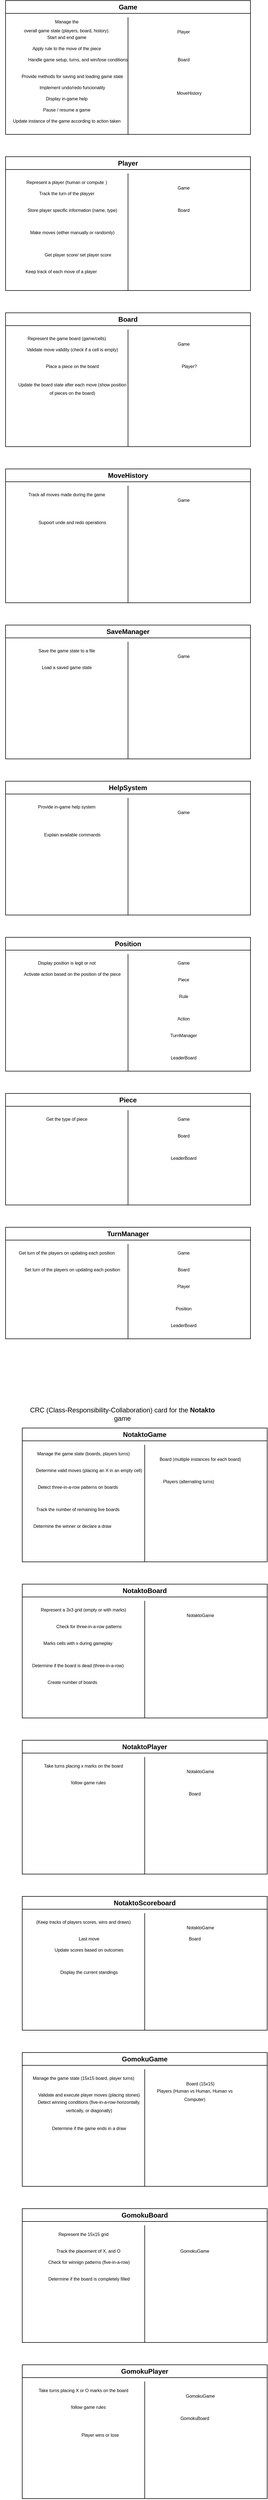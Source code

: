 <mxfile version="24.7.5">
  <diagram name="Page-1" id="eZLTS7B-tRtcESGNVpIM">
    <mxGraphModel dx="875" dy="-582" grid="1" gridSize="10" guides="1" tooltips="1" connect="1" arrows="1" fold="1" page="1" pageScale="1" pageWidth="850" pageHeight="1100" math="0" shadow="0">
      <root>
        <mxCell id="0" />
        <mxCell id="1" parent="0" />
        <mxCell id="lXgtdQ9EWLSVNxKfQJXl-28" value="Game" style="swimlane;whiteSpace=wrap;html=1;" parent="1" vertex="1">
          <mxGeometry x="80" y="1120" width="440" height="240" as="geometry">
            <mxRectangle x="80" y="1120" width="70" height="30" as="alternateBounds" />
          </mxGeometry>
        </mxCell>
        <mxCell id="lXgtdQ9EWLSVNxKfQJXl-30" value="&lt;span style=&quot;line-height: 115%; font-family: Aptos, sans-serif;&quot;&gt;&lt;font style=&quot;font-size: 8px;&quot;&gt;Manage the&lt;br/&gt;overall game state (players, board, history).&lt;/font&gt;&lt;/span&gt;" style="text;html=1;align=center;verticalAlign=middle;whiteSpace=wrap;rounded=0;" parent="lXgtdQ9EWLSVNxKfQJXl-28" vertex="1">
          <mxGeometry x="10" y="30" width="200" height="30" as="geometry" />
        </mxCell>
        <mxCell id="lXgtdQ9EWLSVNxKfQJXl-31" value="&lt;font face=&quot;Aptos, sans-serif&quot;&gt;&lt;span style=&quot;font-size: 8px;&quot;&gt;Handle game setup, turns, and win/lose conditions&lt;/span&gt;&lt;/font&gt;" style="text;html=1;align=center;verticalAlign=middle;whiteSpace=wrap;rounded=0;" parent="lXgtdQ9EWLSVNxKfQJXl-28" vertex="1">
          <mxGeometry x="30" y="90" width="200" height="30" as="geometry" />
        </mxCell>
        <mxCell id="lXgtdQ9EWLSVNxKfQJXl-32" value="&lt;font face=&quot;Aptos, sans-serif&quot;&gt;&lt;span style=&quot;font-size: 8px;&quot;&gt;Provide methods for saving and loading game state&lt;/span&gt;&lt;/font&gt;" style="text;html=1;align=center;verticalAlign=middle;whiteSpace=wrap;rounded=0;" parent="lXgtdQ9EWLSVNxKfQJXl-28" vertex="1">
          <mxGeometry x="20" y="120" width="200" height="30" as="geometry" />
        </mxCell>
        <mxCell id="lXgtdQ9EWLSVNxKfQJXl-33" value="&lt;font face=&quot;Aptos, sans-serif&quot;&gt;&lt;span style=&quot;font-size: 8px;&quot;&gt;Implement undo/redo funcionality&lt;/span&gt;&lt;/font&gt;" style="text;html=1;align=center;verticalAlign=middle;whiteSpace=wrap;rounded=0;" parent="lXgtdQ9EWLSVNxKfQJXl-28" vertex="1">
          <mxGeometry x="20" y="140" width="200" height="30" as="geometry" />
        </mxCell>
        <mxCell id="lXgtdQ9EWLSVNxKfQJXl-34" value="&lt;font face=&quot;Aptos, sans-serif&quot;&gt;&lt;span style=&quot;font-size: 8px;&quot;&gt;Display in-game help&lt;/span&gt;&lt;/font&gt;" style="text;html=1;align=center;verticalAlign=middle;whiteSpace=wrap;rounded=0;" parent="lXgtdQ9EWLSVNxKfQJXl-28" vertex="1">
          <mxGeometry x="10" y="160" width="200" height="30" as="geometry" />
        </mxCell>
        <mxCell id="lXgtdQ9EWLSVNxKfQJXl-35" value="&lt;font face=&quot;Aptos, sans-serif&quot;&gt;&lt;span style=&quot;font-size: 8px;&quot;&gt;Player&lt;/span&gt;&lt;/font&gt;" style="text;html=1;align=center;verticalAlign=middle;whiteSpace=wrap;rounded=0;" parent="lXgtdQ9EWLSVNxKfQJXl-28" vertex="1">
          <mxGeometry x="240" y="40" width="160" height="30" as="geometry" />
        </mxCell>
        <mxCell id="lXgtdQ9EWLSVNxKfQJXl-36" value="&lt;font face=&quot;Aptos, sans-serif&quot;&gt;&lt;span style=&quot;font-size: 8px;&quot;&gt;Board&lt;/span&gt;&lt;/font&gt;" style="text;html=1;align=center;verticalAlign=middle;whiteSpace=wrap;rounded=0;" parent="lXgtdQ9EWLSVNxKfQJXl-28" vertex="1">
          <mxGeometry x="240" y="90" width="160" height="30" as="geometry" />
        </mxCell>
        <mxCell id="lXgtdQ9EWLSVNxKfQJXl-37" value="&lt;font face=&quot;Aptos, sans-serif&quot;&gt;&lt;span style=&quot;font-size: 8px;&quot;&gt;MoveHistory&lt;/span&gt;&lt;/font&gt;" style="text;html=1;align=center;verticalAlign=middle;whiteSpace=wrap;rounded=0;" parent="lXgtdQ9EWLSVNxKfQJXl-28" vertex="1">
          <mxGeometry x="250" y="150" width="160" height="30" as="geometry" />
        </mxCell>
        <mxCell id="qbSfdX6wZyGDBb9aB0ju-1" value="&lt;font face=&quot;Aptos, sans-serif&quot;&gt;&lt;span style=&quot;font-size: 8px;&quot;&gt;Start and end game&lt;/span&gt;&lt;/font&gt;" style="text;html=1;align=center;verticalAlign=middle;whiteSpace=wrap;rounded=0;" vertex="1" parent="lXgtdQ9EWLSVNxKfQJXl-28">
          <mxGeometry x="10" y="50" width="200" height="30" as="geometry" />
        </mxCell>
        <mxCell id="qbSfdX6wZyGDBb9aB0ju-5" value="&lt;font face=&quot;Aptos, sans-serif&quot;&gt;&lt;span style=&quot;font-size: 8px;&quot;&gt;Pause / resume a game&lt;/span&gt;&lt;/font&gt;" style="text;html=1;align=center;verticalAlign=middle;whiteSpace=wrap;rounded=0;" vertex="1" parent="lXgtdQ9EWLSVNxKfQJXl-28">
          <mxGeometry x="10" y="180" width="200" height="30" as="geometry" />
        </mxCell>
        <mxCell id="qbSfdX6wZyGDBb9aB0ju-8" value="&lt;font face=&quot;Aptos, sans-serif&quot;&gt;&lt;span style=&quot;font-size: 8px;&quot;&gt;Update instance of the game according to action taken&lt;/span&gt;&lt;/font&gt;" style="text;html=1;align=center;verticalAlign=middle;whiteSpace=wrap;rounded=0;" vertex="1" parent="lXgtdQ9EWLSVNxKfQJXl-28">
          <mxGeometry x="10" y="200" width="200" height="30" as="geometry" />
        </mxCell>
        <mxCell id="qbSfdX6wZyGDBb9aB0ju-34" value="&lt;font face=&quot;Aptos, sans-serif&quot;&gt;&lt;span style=&quot;font-size: 8px;&quot;&gt;Apply rule to the move of the piece&lt;/span&gt;&lt;/font&gt;" style="text;html=1;align=center;verticalAlign=middle;whiteSpace=wrap;rounded=0;" vertex="1" parent="lXgtdQ9EWLSVNxKfQJXl-28">
          <mxGeometry x="10" y="70" width="200" height="30" as="geometry" />
        </mxCell>
        <mxCell id="lXgtdQ9EWLSVNxKfQJXl-29" value="" style="endArrow=none;html=1;rounded=0;exitX=0.5;exitY=1;exitDx=0;exitDy=0;" parent="1" source="lXgtdQ9EWLSVNxKfQJXl-28" edge="1">
          <mxGeometry width="50" height="50" relative="1" as="geometry">
            <mxPoint x="400" y="1270" as="sourcePoint" />
            <mxPoint x="300" y="1150" as="targetPoint" />
          </mxGeometry>
        </mxCell>
        <mxCell id="lXgtdQ9EWLSVNxKfQJXl-38" value="Player" style="swimlane;whiteSpace=wrap;html=1;" parent="1" vertex="1">
          <mxGeometry x="80" y="1400" width="440" height="240" as="geometry">
            <mxRectangle x="80" y="1120" width="70" height="30" as="alternateBounds" />
          </mxGeometry>
        </mxCell>
        <mxCell id="lXgtdQ9EWLSVNxKfQJXl-39" value="&lt;font face=&quot;Aptos, sans-serif&quot;&gt;&lt;span style=&quot;font-size: 8px;&quot;&gt;Represent a player (human or compute&lt;span style=&quot;white-space: pre;&quot;&gt;&#x9;&lt;/span&gt;)&lt;/span&gt;&lt;/font&gt;" style="text;html=1;align=center;verticalAlign=middle;whiteSpace=wrap;rounded=0;" parent="lXgtdQ9EWLSVNxKfQJXl-38" vertex="1">
          <mxGeometry x="10" y="30" width="200" height="30" as="geometry" />
        </mxCell>
        <mxCell id="lXgtdQ9EWLSVNxKfQJXl-40" value="&lt;font face=&quot;Aptos, sans-serif&quot;&gt;&lt;span style=&quot;font-size: 8px;&quot;&gt;Store player specific information (name, type)&lt;/span&gt;&lt;/font&gt;" style="text;html=1;align=center;verticalAlign=middle;whiteSpace=wrap;rounded=0;" parent="lXgtdQ9EWLSVNxKfQJXl-38" vertex="1">
          <mxGeometry x="20" y="80" width="200" height="30" as="geometry" />
        </mxCell>
        <mxCell id="lXgtdQ9EWLSVNxKfQJXl-41" value="&lt;font face=&quot;Aptos, sans-serif&quot;&gt;&lt;span style=&quot;font-size: 8px;&quot;&gt;Make moves (either manually or randomly)&lt;/span&gt;&lt;/font&gt;" style="text;html=1;align=center;verticalAlign=middle;whiteSpace=wrap;rounded=0;" parent="lXgtdQ9EWLSVNxKfQJXl-38" vertex="1">
          <mxGeometry x="20" y="120" width="200" height="30" as="geometry" />
        </mxCell>
        <mxCell id="lXgtdQ9EWLSVNxKfQJXl-44" value="&lt;font face=&quot;Aptos, sans-serif&quot;&gt;&lt;span style=&quot;font-size: 8px;&quot;&gt;Game&lt;/span&gt;&lt;/font&gt;" style="text;html=1;align=center;verticalAlign=middle;whiteSpace=wrap;rounded=0;" parent="lXgtdQ9EWLSVNxKfQJXl-38" vertex="1">
          <mxGeometry x="240" y="40" width="160" height="30" as="geometry" />
        </mxCell>
        <mxCell id="qbSfdX6wZyGDBb9aB0ju-2" value="&lt;font face=&quot;Aptos, sans-serif&quot;&gt;&lt;span style=&quot;font-size: 8px;&quot;&gt;Get player score/ set player score&lt;/span&gt;&lt;/font&gt;" style="text;html=1;align=center;verticalAlign=middle;whiteSpace=wrap;rounded=0;" vertex="1" parent="lXgtdQ9EWLSVNxKfQJXl-38">
          <mxGeometry x="30" y="160" width="200" height="30" as="geometry" />
        </mxCell>
        <mxCell id="qbSfdX6wZyGDBb9aB0ju-3" value="&lt;font face=&quot;Aptos, sans-serif&quot;&gt;&lt;span style=&quot;font-size: 8px;&quot;&gt;Board&lt;/span&gt;&lt;/font&gt;" style="text;html=1;align=center;verticalAlign=middle;whiteSpace=wrap;rounded=0;" vertex="1" parent="lXgtdQ9EWLSVNxKfQJXl-38">
          <mxGeometry x="240" y="80" width="160" height="30" as="geometry" />
        </mxCell>
        <mxCell id="qbSfdX6wZyGDBb9aB0ju-7" value="&lt;font face=&quot;Aptos, sans-serif&quot;&gt;&lt;span style=&quot;font-size: 8px;&quot;&gt;Track the turn of the playyer&lt;/span&gt;&lt;/font&gt;" style="text;html=1;align=center;verticalAlign=middle;whiteSpace=wrap;rounded=0;" vertex="1" parent="lXgtdQ9EWLSVNxKfQJXl-38">
          <mxGeometry x="10" y="50" width="200" height="30" as="geometry" />
        </mxCell>
        <mxCell id="qbSfdX6wZyGDBb9aB0ju-44" value="&lt;font face=&quot;Aptos, sans-serif&quot;&gt;&lt;span style=&quot;font-size: 8px;&quot;&gt;Keep track of each move of a player&lt;/span&gt;&lt;/font&gt;" style="text;html=1;align=center;verticalAlign=middle;whiteSpace=wrap;rounded=0;" vertex="1" parent="lXgtdQ9EWLSVNxKfQJXl-38">
          <mxGeometry y="190" width="200" height="30" as="geometry" />
        </mxCell>
        <mxCell id="lXgtdQ9EWLSVNxKfQJXl-47" value="" style="endArrow=none;html=1;rounded=0;exitX=0.5;exitY=1;exitDx=0;exitDy=0;" parent="1" source="lXgtdQ9EWLSVNxKfQJXl-38" edge="1">
          <mxGeometry width="50" height="50" relative="1" as="geometry">
            <mxPoint x="400" y="1550" as="sourcePoint" />
            <mxPoint x="300" y="1430" as="targetPoint" />
          </mxGeometry>
        </mxCell>
        <mxCell id="lXgtdQ9EWLSVNxKfQJXl-48" value="Board" style="swimlane;whiteSpace=wrap;html=1;startSize=23;" parent="1" vertex="1">
          <mxGeometry x="80" y="1680" width="440" height="240" as="geometry">
            <mxRectangle x="80" y="1120" width="70" height="30" as="alternateBounds" />
          </mxGeometry>
        </mxCell>
        <mxCell id="lXgtdQ9EWLSVNxKfQJXl-49" value="&lt;font face=&quot;Aptos, sans-serif&quot;&gt;&lt;span style=&quot;font-size: 8px;&quot;&gt;Represent the game board (game/cells)&lt;/span&gt;&lt;/font&gt;" style="text;html=1;align=center;verticalAlign=middle;whiteSpace=wrap;rounded=0;" parent="lXgtdQ9EWLSVNxKfQJXl-48" vertex="1">
          <mxGeometry x="10" y="30" width="200" height="30" as="geometry" />
        </mxCell>
        <mxCell id="lXgtdQ9EWLSVNxKfQJXl-50" value="&lt;font face=&quot;Aptos, sans-serif&quot;&gt;&lt;span style=&quot;font-size: 8px;&quot;&gt;Validate move validity (check if a cell is empty)&lt;/span&gt;&lt;/font&gt;" style="text;html=1;align=center;verticalAlign=middle;whiteSpace=wrap;rounded=0;" parent="lXgtdQ9EWLSVNxKfQJXl-48" vertex="1">
          <mxGeometry x="20" y="50" width="200" height="30" as="geometry" />
        </mxCell>
        <mxCell id="lXgtdQ9EWLSVNxKfQJXl-51" value="&lt;font face=&quot;Aptos, sans-serif&quot;&gt;&lt;span style=&quot;font-size: 8px;&quot;&gt;Update the board state after each move (show position of pieces on the board)&lt;/span&gt;&lt;/font&gt;" style="text;html=1;align=center;verticalAlign=middle;whiteSpace=wrap;rounded=0;" parent="lXgtdQ9EWLSVNxKfQJXl-48" vertex="1">
          <mxGeometry x="20" y="120" width="200" height="30" as="geometry" />
        </mxCell>
        <mxCell id="lXgtdQ9EWLSVNxKfQJXl-52" value="&lt;font face=&quot;Aptos, sans-serif&quot;&gt;&lt;span style=&quot;font-size: 8px;&quot;&gt;Game&lt;/span&gt;&lt;/font&gt;" style="text;html=1;align=center;verticalAlign=middle;whiteSpace=wrap;rounded=0;" parent="lXgtdQ9EWLSVNxKfQJXl-48" vertex="1">
          <mxGeometry x="240" y="40" width="160" height="30" as="geometry" />
        </mxCell>
        <mxCell id="qbSfdX6wZyGDBb9aB0ju-4" value="&lt;font face=&quot;Aptos, sans-serif&quot;&gt;&lt;span style=&quot;font-size: 8px;&quot;&gt;Player?&lt;/span&gt;&lt;/font&gt;" style="text;html=1;align=center;verticalAlign=middle;whiteSpace=wrap;rounded=0;" vertex="1" parent="lXgtdQ9EWLSVNxKfQJXl-48">
          <mxGeometry x="250" y="80" width="160" height="30" as="geometry" />
        </mxCell>
        <mxCell id="qbSfdX6wZyGDBb9aB0ju-6" value="&lt;font face=&quot;Aptos, sans-serif&quot;&gt;&lt;span style=&quot;font-size: 8px;&quot;&gt;Place a piece on the board&lt;/span&gt;&lt;/font&gt;" style="text;html=1;align=center;verticalAlign=middle;whiteSpace=wrap;rounded=0;" vertex="1" parent="lXgtdQ9EWLSVNxKfQJXl-48">
          <mxGeometry x="20" y="80" width="200" height="30" as="geometry" />
        </mxCell>
        <mxCell id="lXgtdQ9EWLSVNxKfQJXl-53" value="" style="endArrow=none;html=1;rounded=0;exitX=0.5;exitY=1;exitDx=0;exitDy=0;" parent="1" source="lXgtdQ9EWLSVNxKfQJXl-48" edge="1">
          <mxGeometry width="50" height="50" relative="1" as="geometry">
            <mxPoint x="400" y="1830" as="sourcePoint" />
            <mxPoint x="300" y="1710" as="targetPoint" />
          </mxGeometry>
        </mxCell>
        <mxCell id="lXgtdQ9EWLSVNxKfQJXl-54" value="MoveHistory" style="swimlane;whiteSpace=wrap;html=1;startSize=23;" parent="1" vertex="1">
          <mxGeometry x="80" y="1960" width="440" height="240" as="geometry">
            <mxRectangle x="80" y="1120" width="70" height="30" as="alternateBounds" />
          </mxGeometry>
        </mxCell>
        <mxCell id="lXgtdQ9EWLSVNxKfQJXl-55" value="&lt;font face=&quot;Aptos, sans-serif&quot;&gt;&lt;span style=&quot;font-size: 8px;&quot;&gt;Track all moves made during the game&lt;/span&gt;&lt;/font&gt;" style="text;html=1;align=center;verticalAlign=middle;whiteSpace=wrap;rounded=0;" parent="lXgtdQ9EWLSVNxKfQJXl-54" vertex="1">
          <mxGeometry x="10" y="30" width="200" height="30" as="geometry" />
        </mxCell>
        <mxCell id="lXgtdQ9EWLSVNxKfQJXl-56" value="&lt;font face=&quot;Aptos, sans-serif&quot;&gt;&lt;span style=&quot;font-size: 8px;&quot;&gt;Supoort unde and redo operations&lt;/span&gt;&lt;/font&gt;" style="text;html=1;align=center;verticalAlign=middle;whiteSpace=wrap;rounded=0;" parent="lXgtdQ9EWLSVNxKfQJXl-54" vertex="1">
          <mxGeometry x="20" y="80" width="200" height="30" as="geometry" />
        </mxCell>
        <mxCell id="lXgtdQ9EWLSVNxKfQJXl-58" value="&lt;font face=&quot;Aptos, sans-serif&quot;&gt;&lt;span style=&quot;font-size: 8px;&quot;&gt;Game&lt;/span&gt;&lt;/font&gt;" style="text;html=1;align=center;verticalAlign=middle;whiteSpace=wrap;rounded=0;" parent="lXgtdQ9EWLSVNxKfQJXl-54" vertex="1">
          <mxGeometry x="240" y="40" width="160" height="30" as="geometry" />
        </mxCell>
        <mxCell id="lXgtdQ9EWLSVNxKfQJXl-59" value="" style="endArrow=none;html=1;rounded=0;exitX=0.5;exitY=1;exitDx=0;exitDy=0;" parent="1" source="lXgtdQ9EWLSVNxKfQJXl-54" edge="1">
          <mxGeometry width="50" height="50" relative="1" as="geometry">
            <mxPoint x="400" y="2110" as="sourcePoint" />
            <mxPoint x="300" y="1990" as="targetPoint" />
          </mxGeometry>
        </mxCell>
        <mxCell id="lXgtdQ9EWLSVNxKfQJXl-60" value="SaveManager" style="swimlane;whiteSpace=wrap;html=1;startSize=23;" parent="1" vertex="1">
          <mxGeometry x="80" y="2240" width="440" height="240" as="geometry">
            <mxRectangle x="80" y="1120" width="70" height="30" as="alternateBounds" />
          </mxGeometry>
        </mxCell>
        <mxCell id="lXgtdQ9EWLSVNxKfQJXl-61" value="&lt;font face=&quot;Aptos, sans-serif&quot;&gt;&lt;span style=&quot;font-size: 8px;&quot;&gt;Save the game state to a file&lt;/span&gt;&lt;/font&gt;" style="text;html=1;align=center;verticalAlign=middle;whiteSpace=wrap;rounded=0;" parent="lXgtdQ9EWLSVNxKfQJXl-60" vertex="1">
          <mxGeometry x="10" y="30" width="200" height="30" as="geometry" />
        </mxCell>
        <mxCell id="lXgtdQ9EWLSVNxKfQJXl-62" value="&lt;font face=&quot;Aptos, sans-serif&quot;&gt;&lt;span style=&quot;font-size: 8px;&quot;&gt;Load a saved game state&lt;/span&gt;&lt;/font&gt;" style="text;html=1;align=center;verticalAlign=middle;whiteSpace=wrap;rounded=0;" parent="lXgtdQ9EWLSVNxKfQJXl-60" vertex="1">
          <mxGeometry x="10" y="60" width="200" height="30" as="geometry" />
        </mxCell>
        <mxCell id="lXgtdQ9EWLSVNxKfQJXl-63" value="&lt;font face=&quot;Aptos, sans-serif&quot;&gt;&lt;span style=&quot;font-size: 8px;&quot;&gt;Game&lt;/span&gt;&lt;/font&gt;" style="text;html=1;align=center;verticalAlign=middle;whiteSpace=wrap;rounded=0;" parent="lXgtdQ9EWLSVNxKfQJXl-60" vertex="1">
          <mxGeometry x="240" y="40" width="160" height="30" as="geometry" />
        </mxCell>
        <mxCell id="lXgtdQ9EWLSVNxKfQJXl-64" value="" style="endArrow=none;html=1;rounded=0;exitX=0.5;exitY=1;exitDx=0;exitDy=0;" parent="1" source="lXgtdQ9EWLSVNxKfQJXl-60" edge="1">
          <mxGeometry width="50" height="50" relative="1" as="geometry">
            <mxPoint x="400" y="2390" as="sourcePoint" />
            <mxPoint x="300" y="2270" as="targetPoint" />
          </mxGeometry>
        </mxCell>
        <mxCell id="lXgtdQ9EWLSVNxKfQJXl-65" value="HelpSystem" style="swimlane;whiteSpace=wrap;html=1;startSize=23;" parent="1" vertex="1">
          <mxGeometry x="80" y="2520" width="440" height="240" as="geometry">
            <mxRectangle x="80" y="1120" width="70" height="30" as="alternateBounds" />
          </mxGeometry>
        </mxCell>
        <mxCell id="lXgtdQ9EWLSVNxKfQJXl-66" value="&lt;font face=&quot;Aptos, sans-serif&quot;&gt;&lt;span style=&quot;font-size: 8px;&quot;&gt;Provide in-game help system&lt;/span&gt;&lt;/font&gt;" style="text;html=1;align=center;verticalAlign=middle;whiteSpace=wrap;rounded=0;" parent="lXgtdQ9EWLSVNxKfQJXl-65" vertex="1">
          <mxGeometry x="10" y="30" width="200" height="30" as="geometry" />
        </mxCell>
        <mxCell id="lXgtdQ9EWLSVNxKfQJXl-67" value="&lt;font face=&quot;Aptos, sans-serif&quot;&gt;&lt;span style=&quot;font-size: 8px;&quot;&gt;Explain available commands&lt;/span&gt;&lt;/font&gt;" style="text;html=1;align=center;verticalAlign=middle;whiteSpace=wrap;rounded=0;" parent="lXgtdQ9EWLSVNxKfQJXl-65" vertex="1">
          <mxGeometry x="20" y="80" width="200" height="30" as="geometry" />
        </mxCell>
        <mxCell id="lXgtdQ9EWLSVNxKfQJXl-68" value="&lt;font face=&quot;Aptos, sans-serif&quot;&gt;&lt;span style=&quot;font-size: 8px;&quot;&gt;Game&lt;/span&gt;&lt;/font&gt;" style="text;html=1;align=center;verticalAlign=middle;whiteSpace=wrap;rounded=0;" parent="lXgtdQ9EWLSVNxKfQJXl-65" vertex="1">
          <mxGeometry x="240" y="40" width="160" height="30" as="geometry" />
        </mxCell>
        <mxCell id="lXgtdQ9EWLSVNxKfQJXl-69" value="" style="endArrow=none;html=1;rounded=0;exitX=0.5;exitY=1;exitDx=0;exitDy=0;" parent="1" source="lXgtdQ9EWLSVNxKfQJXl-65" edge="1">
          <mxGeometry width="50" height="50" relative="1" as="geometry">
            <mxPoint x="400" y="2670" as="sourcePoint" />
            <mxPoint x="300" y="2550" as="targetPoint" />
          </mxGeometry>
        </mxCell>
        <mxCell id="lXgtdQ9EWLSVNxKfQJXl-70" value="&lt;p class=&quot;MsoNormal&quot;&gt;CRC (Class-Responsibility-Collaboration) card for the &lt;b&gt;Notakto&lt;/b&gt;&lt;br/&gt;game&lt;/p&gt;" style="text;html=1;align=center;verticalAlign=middle;whiteSpace=wrap;rounded=0;" parent="1" vertex="1">
          <mxGeometry x="70" y="3640" width="440" height="30" as="geometry" />
        </mxCell>
        <mxCell id="lXgtdQ9EWLSVNxKfQJXl-71" value="NotaktoGame" style="swimlane;whiteSpace=wrap;html=1;startSize=23;" parent="1" vertex="1">
          <mxGeometry x="110" y="3680" width="440" height="240" as="geometry">
            <mxRectangle x="80" y="1120" width="70" height="30" as="alternateBounds" />
          </mxGeometry>
        </mxCell>
        <mxCell id="lXgtdQ9EWLSVNxKfQJXl-72" value="&lt;font face=&quot;Aptos, sans-serif&quot;&gt;&lt;span style=&quot;font-size: 8px;&quot;&gt;Manage the game state (boards, players turns)&lt;/span&gt;&lt;/font&gt;" style="text;html=1;align=center;verticalAlign=middle;whiteSpace=wrap;rounded=0;" parent="lXgtdQ9EWLSVNxKfQJXl-71" vertex="1">
          <mxGeometry x="10" y="30" width="200" height="30" as="geometry" />
        </mxCell>
        <mxCell id="lXgtdQ9EWLSVNxKfQJXl-73" value="&lt;font face=&quot;Aptos, sans-serif&quot;&gt;&lt;span style=&quot;font-size: 8px;&quot;&gt;Determine valid moves (placing an X in an empty cell)&lt;/span&gt;&lt;/font&gt;" style="text;html=1;align=center;verticalAlign=middle;whiteSpace=wrap;rounded=0;" parent="lXgtdQ9EWLSVNxKfQJXl-71" vertex="1">
          <mxGeometry x="20" y="60" width="200" height="30" as="geometry" />
        </mxCell>
        <mxCell id="lXgtdQ9EWLSVNxKfQJXl-74" value="&lt;font face=&quot;Aptos, sans-serif&quot;&gt;&lt;span style=&quot;font-size: 8px;&quot;&gt;Board (multiple instances for each board)&lt;/span&gt;&lt;/font&gt;" style="text;html=1;align=center;verticalAlign=middle;whiteSpace=wrap;rounded=0;" parent="lXgtdQ9EWLSVNxKfQJXl-71" vertex="1">
          <mxGeometry x="240" y="40" width="160" height="30" as="geometry" />
        </mxCell>
        <mxCell id="lXgtdQ9EWLSVNxKfQJXl-76" value="&lt;font face=&quot;Aptos, sans-serif&quot;&gt;&lt;span style=&quot;font-size: 8px;&quot;&gt;Detect three-in-a-row patterns on boards&lt;/span&gt;&lt;/font&gt;" style="text;html=1;align=center;verticalAlign=middle;whiteSpace=wrap;rounded=0;" parent="lXgtdQ9EWLSVNxKfQJXl-71" vertex="1">
          <mxGeometry y="90" width="200" height="30" as="geometry" />
        </mxCell>
        <mxCell id="lXgtdQ9EWLSVNxKfQJXl-77" value="&lt;font face=&quot;Aptos, sans-serif&quot;&gt;&lt;span style=&quot;font-size: 8px;&quot;&gt;Track the number of remaining live boards&lt;/span&gt;&lt;/font&gt;" style="text;html=1;align=center;verticalAlign=middle;whiteSpace=wrap;rounded=0;" parent="lXgtdQ9EWLSVNxKfQJXl-71" vertex="1">
          <mxGeometry y="130" width="200" height="30" as="geometry" />
        </mxCell>
        <mxCell id="lXgtdQ9EWLSVNxKfQJXl-78" value="&lt;font face=&quot;Aptos, sans-serif&quot;&gt;&lt;span style=&quot;font-size: 8px;&quot;&gt;Determine the winner or declare a draw&lt;/span&gt;&lt;/font&gt;" style="text;html=1;align=center;verticalAlign=middle;whiteSpace=wrap;rounded=0;" parent="lXgtdQ9EWLSVNxKfQJXl-71" vertex="1">
          <mxGeometry x="-10" y="160" width="200" height="30" as="geometry" />
        </mxCell>
        <mxCell id="lXgtdQ9EWLSVNxKfQJXl-79" value="&lt;font face=&quot;Aptos, sans-serif&quot;&gt;&lt;span style=&quot;font-size: 8px;&quot;&gt;Players (alternating turns)&amp;nbsp;&lt;/span&gt;&lt;/font&gt;" style="text;html=1;align=center;verticalAlign=middle;whiteSpace=wrap;rounded=0;" parent="lXgtdQ9EWLSVNxKfQJXl-71" vertex="1">
          <mxGeometry x="220" y="80" width="160" height="30" as="geometry" />
        </mxCell>
        <mxCell id="lXgtdQ9EWLSVNxKfQJXl-75" value="" style="endArrow=none;html=1;rounded=0;exitX=0.5;exitY=1;exitDx=0;exitDy=0;" parent="1" source="lXgtdQ9EWLSVNxKfQJXl-71" edge="1">
          <mxGeometry width="50" height="50" relative="1" as="geometry">
            <mxPoint x="430" y="3830" as="sourcePoint" />
            <mxPoint x="330" y="3710" as="targetPoint" />
          </mxGeometry>
        </mxCell>
        <mxCell id="lXgtdQ9EWLSVNxKfQJXl-80" value="NotaktoBoard" style="swimlane;whiteSpace=wrap;html=1;startSize=23;" parent="1" vertex="1">
          <mxGeometry x="110" y="3960" width="440" height="240" as="geometry">
            <mxRectangle x="80" y="1120" width="70" height="30" as="alternateBounds" />
          </mxGeometry>
        </mxCell>
        <mxCell id="lXgtdQ9EWLSVNxKfQJXl-81" value="&lt;font face=&quot;Aptos, sans-serif&quot;&gt;&lt;span style=&quot;font-size: 8px;&quot;&gt;Represent a 3x3 grid (empty or with marks)&lt;/span&gt;&lt;/font&gt;" style="text;html=1;align=center;verticalAlign=middle;whiteSpace=wrap;rounded=0;" parent="lXgtdQ9EWLSVNxKfQJXl-80" vertex="1">
          <mxGeometry x="10" y="30" width="200" height="30" as="geometry" />
        </mxCell>
        <mxCell id="lXgtdQ9EWLSVNxKfQJXl-82" value="&lt;font face=&quot;Aptos, sans-serif&quot;&gt;&lt;span style=&quot;font-size: 8px;&quot;&gt;Check for three-in-a-row patterns&lt;/span&gt;&lt;/font&gt;" style="text;html=1;align=center;verticalAlign=middle;whiteSpace=wrap;rounded=0;" parent="lXgtdQ9EWLSVNxKfQJXl-80" vertex="1">
          <mxGeometry x="20" y="60" width="200" height="30" as="geometry" />
        </mxCell>
        <mxCell id="lXgtdQ9EWLSVNxKfQJXl-83" value="&lt;font face=&quot;Aptos, sans-serif&quot;&gt;&lt;span style=&quot;font-size: 8px;&quot;&gt;NotaktoGame&lt;/span&gt;&lt;/font&gt;" style="text;html=1;align=center;verticalAlign=middle;whiteSpace=wrap;rounded=0;" parent="lXgtdQ9EWLSVNxKfQJXl-80" vertex="1">
          <mxGeometry x="240" y="40" width="160" height="30" as="geometry" />
        </mxCell>
        <mxCell id="lXgtdQ9EWLSVNxKfQJXl-84" value="&lt;font face=&quot;Aptos, sans-serif&quot;&gt;&lt;span style=&quot;font-size: 8px;&quot;&gt;Marks cells with x during gameplay&lt;/span&gt;&lt;/font&gt;" style="text;html=1;align=center;verticalAlign=middle;whiteSpace=wrap;rounded=0;" parent="lXgtdQ9EWLSVNxKfQJXl-80" vertex="1">
          <mxGeometry y="90" width="200" height="30" as="geometry" />
        </mxCell>
        <mxCell id="lXgtdQ9EWLSVNxKfQJXl-85" value="&lt;font face=&quot;Aptos, sans-serif&quot;&gt;&lt;span style=&quot;font-size: 8px;&quot;&gt;Determine if the board is dead (three-in-a-row)&lt;/span&gt;&lt;/font&gt;" style="text;html=1;align=center;verticalAlign=middle;whiteSpace=wrap;rounded=0;" parent="lXgtdQ9EWLSVNxKfQJXl-80" vertex="1">
          <mxGeometry y="130" width="200" height="30" as="geometry" />
        </mxCell>
        <mxCell id="lXgtdQ9EWLSVNxKfQJXl-86" value="&lt;font face=&quot;Aptos, sans-serif&quot;&gt;&lt;span style=&quot;font-size: 8px;&quot;&gt;Create number of boards&lt;/span&gt;&lt;/font&gt;" style="text;html=1;align=center;verticalAlign=middle;whiteSpace=wrap;rounded=0;" parent="lXgtdQ9EWLSVNxKfQJXl-80" vertex="1">
          <mxGeometry x="-10" y="160" width="200" height="30" as="geometry" />
        </mxCell>
        <mxCell id="lXgtdQ9EWLSVNxKfQJXl-88" value="" style="endArrow=none;html=1;rounded=0;exitX=0.5;exitY=1;exitDx=0;exitDy=0;" parent="1" source="lXgtdQ9EWLSVNxKfQJXl-80" edge="1">
          <mxGeometry width="50" height="50" relative="1" as="geometry">
            <mxPoint x="430" y="4110" as="sourcePoint" />
            <mxPoint x="330" y="3990" as="targetPoint" />
          </mxGeometry>
        </mxCell>
        <mxCell id="lXgtdQ9EWLSVNxKfQJXl-89" value="NotaktoPlayer" style="swimlane;whiteSpace=wrap;html=1;startSize=23;" parent="1" vertex="1">
          <mxGeometry x="110" y="4240" width="440" height="240" as="geometry">
            <mxRectangle x="80" y="1120" width="70" height="30" as="alternateBounds" />
          </mxGeometry>
        </mxCell>
        <mxCell id="lXgtdQ9EWLSVNxKfQJXl-90" value="&lt;font face=&quot;Aptos, sans-serif&quot;&gt;&lt;span style=&quot;font-size: 8px;&quot;&gt;Take turns placing x marks on the board&lt;/span&gt;&lt;/font&gt;" style="text;html=1;align=center;verticalAlign=middle;whiteSpace=wrap;rounded=0;" parent="lXgtdQ9EWLSVNxKfQJXl-89" vertex="1">
          <mxGeometry x="10" y="30" width="200" height="30" as="geometry" />
        </mxCell>
        <mxCell id="lXgtdQ9EWLSVNxKfQJXl-91" value="&lt;font face=&quot;Aptos, sans-serif&quot;&gt;&lt;span style=&quot;font-size: 8px;&quot;&gt;follow game rules&amp;nbsp;&lt;/span&gt;&lt;/font&gt;" style="text;html=1;align=center;verticalAlign=middle;whiteSpace=wrap;rounded=0;" parent="lXgtdQ9EWLSVNxKfQJXl-89" vertex="1">
          <mxGeometry x="20" y="60" width="200" height="30" as="geometry" />
        </mxCell>
        <mxCell id="lXgtdQ9EWLSVNxKfQJXl-92" value="&lt;font face=&quot;Aptos, sans-serif&quot;&gt;&lt;span style=&quot;font-size: 8px;&quot;&gt;NotaktoGame&lt;/span&gt;&lt;/font&gt;" style="text;html=1;align=center;verticalAlign=middle;whiteSpace=wrap;rounded=0;" parent="lXgtdQ9EWLSVNxKfQJXl-89" vertex="1">
          <mxGeometry x="240" y="40" width="160" height="30" as="geometry" />
        </mxCell>
        <mxCell id="lXgtdQ9EWLSVNxKfQJXl-104" value="&lt;font face=&quot;Aptos, sans-serif&quot;&gt;&lt;span style=&quot;font-size: 8px;&quot;&gt;Board&lt;/span&gt;&lt;/font&gt;" style="text;html=1;align=center;verticalAlign=middle;whiteSpace=wrap;rounded=0;" parent="lXgtdQ9EWLSVNxKfQJXl-89" vertex="1">
          <mxGeometry x="230" y="80" width="160" height="30" as="geometry" />
        </mxCell>
        <mxCell id="lXgtdQ9EWLSVNxKfQJXl-96" value="" style="endArrow=none;html=1;rounded=0;exitX=0.5;exitY=1;exitDx=0;exitDy=0;" parent="1" source="lXgtdQ9EWLSVNxKfQJXl-89" edge="1">
          <mxGeometry width="50" height="50" relative="1" as="geometry">
            <mxPoint x="430" y="4390" as="sourcePoint" />
            <mxPoint x="330" y="4270" as="targetPoint" />
          </mxGeometry>
        </mxCell>
        <mxCell id="lXgtdQ9EWLSVNxKfQJXl-97" value="NotaktoScoreboard" style="swimlane;whiteSpace=wrap;html=1;startSize=23;" parent="1" vertex="1">
          <mxGeometry x="110" y="4520" width="440" height="240" as="geometry">
            <mxRectangle x="80" y="1120" width="70" height="30" as="alternateBounds" />
          </mxGeometry>
        </mxCell>
        <mxCell id="lXgtdQ9EWLSVNxKfQJXl-98" value="&lt;font face=&quot;Aptos, sans-serif&quot;&gt;&lt;span style=&quot;font-size: 8px;&quot;&gt;(Keep tracks of players scores, wins and draws)&lt;/span&gt;&lt;/font&gt;" style="text;html=1;align=center;verticalAlign=middle;whiteSpace=wrap;rounded=0;" parent="lXgtdQ9EWLSVNxKfQJXl-97" vertex="1">
          <mxGeometry x="10" y="30" width="200" height="30" as="geometry" />
        </mxCell>
        <mxCell id="lXgtdQ9EWLSVNxKfQJXl-99" value="&lt;font face=&quot;Aptos, sans-serif&quot;&gt;&lt;span style=&quot;font-size: 8px;&quot;&gt;Last move&lt;/span&gt;&lt;/font&gt;" style="text;html=1;align=center;verticalAlign=middle;whiteSpace=wrap;rounded=0;" parent="lXgtdQ9EWLSVNxKfQJXl-97" vertex="1">
          <mxGeometry x="20" y="60" width="200" height="30" as="geometry" />
        </mxCell>
        <mxCell id="lXgtdQ9EWLSVNxKfQJXl-100" value="&lt;font face=&quot;Aptos, sans-serif&quot;&gt;&lt;span style=&quot;font-size: 8px;&quot;&gt;NotaktoGame&lt;/span&gt;&lt;/font&gt;" style="text;html=1;align=center;verticalAlign=middle;whiteSpace=wrap;rounded=0;" parent="lXgtdQ9EWLSVNxKfQJXl-97" vertex="1">
          <mxGeometry x="240" y="40" width="160" height="30" as="geometry" />
        </mxCell>
        <mxCell id="lXgtdQ9EWLSVNxKfQJXl-102" value="&lt;font face=&quot;Aptos, sans-serif&quot;&gt;&lt;span style=&quot;font-size: 8px;&quot;&gt;Update scores based on outcomes&lt;/span&gt;&lt;/font&gt;" style="text;html=1;align=center;verticalAlign=middle;whiteSpace=wrap;rounded=0;" parent="lXgtdQ9EWLSVNxKfQJXl-97" vertex="1">
          <mxGeometry x="20" y="80" width="200" height="30" as="geometry" />
        </mxCell>
        <mxCell id="lXgtdQ9EWLSVNxKfQJXl-103" value="&lt;font style=&quot;font-size: 8px;&quot;&gt;Display the current standings&lt;/font&gt;" style="text;html=1;align=center;verticalAlign=middle;whiteSpace=wrap;rounded=0;" parent="lXgtdQ9EWLSVNxKfQJXl-97" vertex="1">
          <mxGeometry x="20" y="120" width="200" height="30" as="geometry" />
        </mxCell>
        <mxCell id="lXgtdQ9EWLSVNxKfQJXl-105" value="&lt;font face=&quot;Aptos, sans-serif&quot;&gt;&lt;span style=&quot;font-size: 8px;&quot;&gt;Board&lt;/span&gt;&lt;/font&gt;" style="text;html=1;align=center;verticalAlign=middle;whiteSpace=wrap;rounded=0;" parent="lXgtdQ9EWLSVNxKfQJXl-97" vertex="1">
          <mxGeometry x="230" y="60" width="160" height="30" as="geometry" />
        </mxCell>
        <mxCell id="lXgtdQ9EWLSVNxKfQJXl-101" value="" style="endArrow=none;html=1;rounded=0;exitX=0.5;exitY=1;exitDx=0;exitDy=0;" parent="1" source="lXgtdQ9EWLSVNxKfQJXl-97" edge="1">
          <mxGeometry width="50" height="50" relative="1" as="geometry">
            <mxPoint x="430" y="4670" as="sourcePoint" />
            <mxPoint x="330" y="4550" as="targetPoint" />
          </mxGeometry>
        </mxCell>
        <mxCell id="lXgtdQ9EWLSVNxKfQJXl-107" value="GomokuGame" style="swimlane;whiteSpace=wrap;html=1;startSize=23;" parent="1" vertex="1">
          <mxGeometry x="110" y="4800" width="440" height="240" as="geometry">
            <mxRectangle x="80" y="1120" width="70" height="30" as="alternateBounds" />
          </mxGeometry>
        </mxCell>
        <mxCell id="lXgtdQ9EWLSVNxKfQJXl-108" value="&lt;font face=&quot;Aptos, sans-serif&quot;&gt;&lt;span style=&quot;font-size: 8px;&quot;&gt;Manage the game state (15x15 board, player turns)&lt;/span&gt;&lt;/font&gt;" style="text;html=1;align=center;verticalAlign=middle;whiteSpace=wrap;rounded=0;" parent="lXgtdQ9EWLSVNxKfQJXl-107" vertex="1">
          <mxGeometry x="10" y="30" width="200" height="30" as="geometry" />
        </mxCell>
        <mxCell id="lXgtdQ9EWLSVNxKfQJXl-109" value="&lt;font face=&quot;Aptos, sans-serif&quot;&gt;&lt;span style=&quot;font-size: 8px;&quot;&gt;Validate and execute player moves (placing stones)&lt;/span&gt;&lt;/font&gt;" style="text;html=1;align=center;verticalAlign=middle;whiteSpace=wrap;rounded=0;" parent="lXgtdQ9EWLSVNxKfQJXl-107" vertex="1">
          <mxGeometry x="20" y="60" width="200" height="30" as="geometry" />
        </mxCell>
        <mxCell id="lXgtdQ9EWLSVNxKfQJXl-110" value="&lt;font face=&quot;Aptos, sans-serif&quot;&gt;&lt;span style=&quot;font-size: 8px;&quot;&gt;Board (15x15)&lt;/span&gt;&lt;/font&gt;" style="text;html=1;align=center;verticalAlign=middle;whiteSpace=wrap;rounded=0;" parent="lXgtdQ9EWLSVNxKfQJXl-107" vertex="1">
          <mxGeometry x="240" y="40" width="160" height="30" as="geometry" />
        </mxCell>
        <mxCell id="lXgtdQ9EWLSVNxKfQJXl-111" value="&lt;font face=&quot;Aptos, sans-serif&quot;&gt;&lt;span style=&quot;font-size: 8px;&quot;&gt;Detect winning conditions (five-in-a-row-horizontally, vertically, or diagonally)&lt;/span&gt;&lt;/font&gt;" style="text;html=1;align=center;verticalAlign=middle;whiteSpace=wrap;rounded=0;" parent="lXgtdQ9EWLSVNxKfQJXl-107" vertex="1">
          <mxGeometry x="20" y="80" width="200" height="30" as="geometry" />
        </mxCell>
        <mxCell id="lXgtdQ9EWLSVNxKfQJXl-112" value="&lt;font style=&quot;font-size: 8px;&quot;&gt;Determine if the game ends in a draw&lt;/font&gt;" style="text;html=1;align=center;verticalAlign=middle;whiteSpace=wrap;rounded=0;" parent="lXgtdQ9EWLSVNxKfQJXl-107" vertex="1">
          <mxGeometry x="20" y="120" width="200" height="30" as="geometry" />
        </mxCell>
        <mxCell id="lXgtdQ9EWLSVNxKfQJXl-113" value="&lt;font face=&quot;Aptos, sans-serif&quot;&gt;&lt;span style=&quot;font-size: 8px;&quot;&gt;Players (Human vs Human, Human vs Computer)&lt;/span&gt;&lt;/font&gt;" style="text;html=1;align=center;verticalAlign=middle;whiteSpace=wrap;rounded=0;" parent="lXgtdQ9EWLSVNxKfQJXl-107" vertex="1">
          <mxGeometry x="230" y="60" width="160" height="30" as="geometry" />
        </mxCell>
        <mxCell id="lXgtdQ9EWLSVNxKfQJXl-114" value="" style="endArrow=none;html=1;rounded=0;exitX=0.5;exitY=1;exitDx=0;exitDy=0;" parent="1" source="lXgtdQ9EWLSVNxKfQJXl-107" edge="1">
          <mxGeometry width="50" height="50" relative="1" as="geometry">
            <mxPoint x="430" y="4950" as="sourcePoint" />
            <mxPoint x="330" y="4830" as="targetPoint" />
          </mxGeometry>
        </mxCell>
        <mxCell id="lXgtdQ9EWLSVNxKfQJXl-115" value="GomokuBoard" style="swimlane;whiteSpace=wrap;html=1;startSize=23;" parent="1" vertex="1">
          <mxGeometry x="110" y="5080" width="440" height="240" as="geometry">
            <mxRectangle x="80" y="1120" width="70" height="30" as="alternateBounds" />
          </mxGeometry>
        </mxCell>
        <mxCell id="lXgtdQ9EWLSVNxKfQJXl-116" value="&lt;font face=&quot;Aptos, sans-serif&quot;&gt;&lt;span style=&quot;font-size: 8px;&quot;&gt;Represent the 15x15 grid&lt;/span&gt;&lt;/font&gt;" style="text;html=1;align=center;verticalAlign=middle;whiteSpace=wrap;rounded=0;" parent="lXgtdQ9EWLSVNxKfQJXl-115" vertex="1">
          <mxGeometry x="10" y="30" width="200" height="30" as="geometry" />
        </mxCell>
        <mxCell id="lXgtdQ9EWLSVNxKfQJXl-117" value="&lt;font face=&quot;Aptos, sans-serif&quot;&gt;&lt;span style=&quot;font-size: 8px;&quot;&gt;Track the placement of X, and O&amp;nbsp;&lt;/span&gt;&lt;/font&gt;" style="text;html=1;align=center;verticalAlign=middle;whiteSpace=wrap;rounded=0;" parent="lXgtdQ9EWLSVNxKfQJXl-115" vertex="1">
          <mxGeometry x="20" y="60" width="200" height="30" as="geometry" />
        </mxCell>
        <mxCell id="lXgtdQ9EWLSVNxKfQJXl-119" value="&lt;font face=&quot;Aptos, sans-serif&quot;&gt;&lt;span style=&quot;font-size: 8px;&quot;&gt;Check for winnign patterns (five-in-a-row)&lt;/span&gt;&lt;/font&gt;" style="text;html=1;align=center;verticalAlign=middle;whiteSpace=wrap;rounded=0;" parent="lXgtdQ9EWLSVNxKfQJXl-115" vertex="1">
          <mxGeometry x="20" y="80" width="200" height="30" as="geometry" />
        </mxCell>
        <mxCell id="lXgtdQ9EWLSVNxKfQJXl-120" value="&lt;font style=&quot;font-size: 8px;&quot;&gt;Determine if the board is completely filled&lt;/font&gt;" style="text;html=1;align=center;verticalAlign=middle;whiteSpace=wrap;rounded=0;" parent="lXgtdQ9EWLSVNxKfQJXl-115" vertex="1">
          <mxGeometry x="20" y="110" width="200" height="30" as="geometry" />
        </mxCell>
        <mxCell id="lXgtdQ9EWLSVNxKfQJXl-121" value="&lt;font face=&quot;Aptos, sans-serif&quot;&gt;&lt;span style=&quot;font-size: 8px;&quot;&gt;GomokuGame&lt;/span&gt;&lt;/font&gt;" style="text;html=1;align=center;verticalAlign=middle;whiteSpace=wrap;rounded=0;" parent="lXgtdQ9EWLSVNxKfQJXl-115" vertex="1">
          <mxGeometry x="230" y="60" width="160" height="30" as="geometry" />
        </mxCell>
        <mxCell id="lXgtdQ9EWLSVNxKfQJXl-122" value="" style="endArrow=none;html=1;rounded=0;exitX=0.5;exitY=1;exitDx=0;exitDy=0;" parent="1" source="lXgtdQ9EWLSVNxKfQJXl-115" edge="1">
          <mxGeometry width="50" height="50" relative="1" as="geometry">
            <mxPoint x="430" y="5230" as="sourcePoint" />
            <mxPoint x="330" y="5110" as="targetPoint" />
          </mxGeometry>
        </mxCell>
        <mxCell id="lXgtdQ9EWLSVNxKfQJXl-123" value="GomokuPlayer" style="swimlane;whiteSpace=wrap;html=1;startSize=23;" parent="1" vertex="1">
          <mxGeometry x="110" y="5360" width="440" height="240" as="geometry">
            <mxRectangle x="80" y="1120" width="70" height="30" as="alternateBounds" />
          </mxGeometry>
        </mxCell>
        <mxCell id="lXgtdQ9EWLSVNxKfQJXl-124" value="&lt;font face=&quot;Aptos, sans-serif&quot;&gt;&lt;span style=&quot;font-size: 8px;&quot;&gt;Take turns placing X or O marks on the board&lt;/span&gt;&lt;/font&gt;" style="text;html=1;align=center;verticalAlign=middle;whiteSpace=wrap;rounded=0;" parent="lXgtdQ9EWLSVNxKfQJXl-123" vertex="1">
          <mxGeometry x="10" y="30" width="200" height="30" as="geometry" />
        </mxCell>
        <mxCell id="lXgtdQ9EWLSVNxKfQJXl-125" value="&lt;font face=&quot;Aptos, sans-serif&quot;&gt;&lt;span style=&quot;font-size: 8px;&quot;&gt;foll&lt;/span&gt;&lt;/font&gt;&lt;span style=&quot;color: rgba(0, 0, 0, 0); font-family: monospace; font-size: 0px; text-align: start; text-wrap: nowrap;&quot;&gt;%3CmxGraphModel%3E%3Croot%3E%3CmxCell%20id%3D%220%22%2F%3E%3CmxCell%20id%3D%221%22%20parent%3D%220%22%2F%3E%3CmxCell%20id%3D%222%22%20value%3D%22NotaktoPlayer%22%20style%3D%22swimlane%3BwhiteSpace%3Dwrap%3Bhtml%3D1%3BstartSize%3D23%3B%22%20vertex%3D%221%22%20parent%3D%221%22%3E%3CmxGeometry%20x%3D%2290%22%20y%3D%223410%22%20width%3D%22440%22%20height%3D%22240%22%20as%3D%22geometry%22%3E%3CmxRectangle%20x%3D%2280%22%20y%3D%221120%22%20width%3D%2270%22%20height%3D%2230%22%20as%3D%22alternateBounds%22%2F%3E%3C%2FmxGeometry%3E%3C%2FmxCell%3E%3CmxCell%20id%3D%223%22%20value%3D%22%26lt%3Bfont%20face%3D%26quot%3BAptos%2C%20sans-serif%26quot%3B%26gt%3B%26lt%3Bspan%20style%3D%26quot%3Bfont-size%3A%208px%3B%26quot%3B%26gt%3BTake%20turns%20placing%20x%20marks%20on%20the%20board%26lt%3B%2Fspan%26gt%3B%26lt%3B%2Ffont%26gt%3B%22%20style%3D%22text%3Bhtml%3D1%3Balign%3Dcenter%3BverticalAlign%3Dmiddle%3BwhiteSpace%3Dwrap%3Brounded%3D0%3B%22%20vertex%3D%221%22%20parent%3D%222%22%3E%3CmxGeometry%20x%3D%2210%22%20y%3D%2230%22%20width%3D%22200%22%20height%3D%2230%22%20as%3D%22geometry%22%2F%3E%3C%2FmxCell%3E%3CmxCell%20id%3D%224%22%20value%3D%22%26lt%3Bfont%20face%3D%26quot%3BAptos%2C%20sans-serif%26quot%3B%26gt%3B%26lt%3Bspan%20style%3D%26quot%3Bfont-size%3A%208px%3B%26quot%3B%26gt%3Bfollow%20game%20rules%26amp%3Bnbsp%3B%26lt%3B%2Fspan%26gt%3B%26lt%3B%2Ffont%26gt%3B%22%20style%3D%22text%3Bhtml%3D1%3Balign%3Dcenter%3BverticalAlign%3Dmiddle%3BwhiteSpace%3Dwrap%3Brounded%3D0%3B%22%20vertex%3D%221%22%20parent%3D%222%22%3E%3CmxGeometry%20x%3D%2220%22%20y%3D%2260%22%20width%3D%22200%22%20height%3D%2230%22%20as%3D%22geometry%22%2F%3E%3C%2FmxCell%3E%3CmxCell%20id%3D%225%22%20value%3D%22%26lt%3Bfont%20face%3D%26quot%3BAptos%2C%20sans-serif%26quot%3B%26gt%3B%26lt%3Bspan%20style%3D%26quot%3Bfont-size%3A%208px%3B%26quot%3B%26gt%3BNotaktoGame%26lt%3B%2Fspan%26gt%3B%26lt%3B%2Ffont%26gt%3B%22%20style%3D%22text%3Bhtml%3D1%3Balign%3Dcenter%3BverticalAlign%3Dmiddle%3BwhiteSpace%3Dwrap%3Brounded%3D0%3B%22%20vertex%3D%221%22%20parent%3D%222%22%3E%3CmxGeometry%20x%3D%22240%22%20y%3D%2240%22%20width%3D%22160%22%20height%3D%2230%22%20as%3D%22geometry%22%2F%3E%3C%2FmxCell%3E%3CmxCell%20id%3D%226%22%20value%3D%22%26lt%3Bfont%20face%3D%26quot%3BAptos%2C%20sans-serif%26quot%3B%26gt%3B%26lt%3Bspan%20style%3D%26quot%3Bfont-size%3A%208px%3B%26quot%3B%26gt%3BBoard%26lt%3B%2Fspan%26gt%3B%26lt%3B%2Ffont%26gt%3B%22%20style%3D%22text%3Bhtml%3D1%3Balign%3Dcenter%3BverticalAlign%3Dmiddle%3BwhiteSpace%3Dwrap%3Brounded%3D0%3B%22%20vertex%3D%221%22%20parent%3D%222%22%3E%3CmxGeometry%20x%3D%22230%22%20y%3D%2280%22%20width%3D%22160%22%20height%3D%2230%22%20as%3D%22geometry%22%2F%3E%3C%2FmxCell%3E%3C%2Froot%3E%3C%2FmxGraphModel%3E&lt;/span&gt;&lt;font face=&quot;Aptos, sans-serif&quot;&gt;&lt;span style=&quot;font-size: 8px;&quot;&gt;ow game rules&amp;nbsp;&lt;/span&gt;&lt;/font&gt;" style="text;html=1;align=center;verticalAlign=middle;whiteSpace=wrap;rounded=0;" parent="lXgtdQ9EWLSVNxKfQJXl-123" vertex="1">
          <mxGeometry x="20" y="60" width="200" height="30" as="geometry" />
        </mxCell>
        <mxCell id="lXgtdQ9EWLSVNxKfQJXl-126" value="&lt;font face=&quot;Aptos, sans-serif&quot;&gt;&lt;span style=&quot;font-size: 8px;&quot;&gt;GomokuGame&lt;/span&gt;&lt;/font&gt;" style="text;html=1;align=center;verticalAlign=middle;whiteSpace=wrap;rounded=0;" parent="lXgtdQ9EWLSVNxKfQJXl-123" vertex="1">
          <mxGeometry x="240" y="40" width="160" height="30" as="geometry" />
        </mxCell>
        <mxCell id="lXgtdQ9EWLSVNxKfQJXl-127" value="&lt;font face=&quot;Aptos, sans-serif&quot;&gt;&lt;span style=&quot;font-size: 8px;&quot;&gt;GomokuBoard&lt;/span&gt;&lt;/font&gt;" style="text;html=1;align=center;verticalAlign=middle;whiteSpace=wrap;rounded=0;" parent="lXgtdQ9EWLSVNxKfQJXl-123" vertex="1">
          <mxGeometry x="230" y="80" width="160" height="30" as="geometry" />
        </mxCell>
        <mxCell id="lXgtdQ9EWLSVNxKfQJXl-129" value="&lt;font face=&quot;Aptos, sans-serif&quot;&gt;&lt;span style=&quot;font-size: 8px;&quot;&gt;Player wins or lose&lt;/span&gt;&lt;/font&gt;" style="text;html=1;align=center;verticalAlign=middle;whiteSpace=wrap;rounded=0;" parent="lXgtdQ9EWLSVNxKfQJXl-123" vertex="1">
          <mxGeometry x="40" y="110" width="200" height="30" as="geometry" />
        </mxCell>
        <mxCell id="lXgtdQ9EWLSVNxKfQJXl-128" value="" style="endArrow=none;html=1;rounded=0;exitX=0.5;exitY=1;exitDx=0;exitDy=0;" parent="1" source="lXgtdQ9EWLSVNxKfQJXl-123" edge="1">
          <mxGeometry width="50" height="50" relative="1" as="geometry">
            <mxPoint x="430" y="5510" as="sourcePoint" />
            <mxPoint x="330" y="5390" as="targetPoint" />
          </mxGeometry>
        </mxCell>
        <mxCell id="qbSfdX6wZyGDBb9aB0ju-14" value="Position" style="swimlane;whiteSpace=wrap;html=1;startSize=23;" vertex="1" parent="1">
          <mxGeometry x="80" y="2800" width="440" height="240" as="geometry">
            <mxRectangle x="80" y="1120" width="70" height="30" as="alternateBounds" />
          </mxGeometry>
        </mxCell>
        <mxCell id="qbSfdX6wZyGDBb9aB0ju-15" value="&lt;font face=&quot;Aptos, sans-serif&quot;&gt;&lt;span style=&quot;font-size: 8px;&quot;&gt;Display position is legit or not&lt;/span&gt;&lt;/font&gt;" style="text;html=1;align=center;verticalAlign=middle;whiteSpace=wrap;rounded=0;" vertex="1" parent="qbSfdX6wZyGDBb9aB0ju-14">
          <mxGeometry x="10" y="30" width="200" height="30" as="geometry" />
        </mxCell>
        <mxCell id="qbSfdX6wZyGDBb9aB0ju-16" value="&lt;font face=&quot;Aptos, sans-serif&quot;&gt;&lt;span style=&quot;font-size: 8px;&quot;&gt;Activate action based on the position of the piece&lt;/span&gt;&lt;/font&gt;" style="text;html=1;align=center;verticalAlign=middle;whiteSpace=wrap;rounded=0;" vertex="1" parent="qbSfdX6wZyGDBb9aB0ju-14">
          <mxGeometry x="20" y="50" width="200" height="30" as="geometry" />
        </mxCell>
        <mxCell id="qbSfdX6wZyGDBb9aB0ju-17" value="&lt;font face=&quot;Aptos, sans-serif&quot;&gt;&lt;span style=&quot;font-size: 8px;&quot;&gt;Game&lt;/span&gt;&lt;/font&gt;" style="text;html=1;align=center;verticalAlign=middle;whiteSpace=wrap;rounded=0;" vertex="1" parent="qbSfdX6wZyGDBb9aB0ju-14">
          <mxGeometry x="240" y="30" width="160" height="30" as="geometry" />
        </mxCell>
        <mxCell id="qbSfdX6wZyGDBb9aB0ju-19" value="&lt;font face=&quot;Aptos, sans-serif&quot;&gt;&lt;span style=&quot;font-size: 8px;&quot;&gt;Piece&lt;/span&gt;&lt;/font&gt;" style="text;html=1;align=center;verticalAlign=middle;whiteSpace=wrap;rounded=0;" vertex="1" parent="qbSfdX6wZyGDBb9aB0ju-14">
          <mxGeometry x="240" y="60" width="160" height="30" as="geometry" />
        </mxCell>
        <mxCell id="qbSfdX6wZyGDBb9aB0ju-20" value="&lt;font face=&quot;Aptos, sans-serif&quot;&gt;&lt;span style=&quot;font-size: 8px;&quot;&gt;Rule&lt;/span&gt;&lt;/font&gt;" style="text;html=1;align=center;verticalAlign=middle;whiteSpace=wrap;rounded=0;" vertex="1" parent="qbSfdX6wZyGDBb9aB0ju-14">
          <mxGeometry x="240" y="90" width="160" height="30" as="geometry" />
        </mxCell>
        <mxCell id="qbSfdX6wZyGDBb9aB0ju-21" value="&lt;font face=&quot;Aptos, sans-serif&quot;&gt;&lt;span style=&quot;font-size: 8px;&quot;&gt;Action&lt;/span&gt;&lt;/font&gt;" style="text;html=1;align=center;verticalAlign=middle;whiteSpace=wrap;rounded=0;" vertex="1" parent="qbSfdX6wZyGDBb9aB0ju-14">
          <mxGeometry x="240" y="130" width="160" height="30" as="geometry" />
        </mxCell>
        <mxCell id="qbSfdX6wZyGDBb9aB0ju-22" value="&lt;font face=&quot;Aptos, sans-serif&quot;&gt;&lt;span style=&quot;font-size: 8px;&quot;&gt;TurnManager&lt;/span&gt;&lt;/font&gt;" style="text;html=1;align=center;verticalAlign=middle;whiteSpace=wrap;rounded=0;" vertex="1" parent="qbSfdX6wZyGDBb9aB0ju-14">
          <mxGeometry x="240" y="160" width="160" height="30" as="geometry" />
        </mxCell>
        <mxCell id="qbSfdX6wZyGDBb9aB0ju-23" value="&lt;font face=&quot;Aptos, sans-serif&quot;&gt;&lt;span style=&quot;font-size: 8px;&quot;&gt;LeaderBoard&lt;/span&gt;&lt;/font&gt;" style="text;html=1;align=center;verticalAlign=middle;whiteSpace=wrap;rounded=0;" vertex="1" parent="qbSfdX6wZyGDBb9aB0ju-14">
          <mxGeometry x="240" y="200" width="160" height="30" as="geometry" />
        </mxCell>
        <mxCell id="qbSfdX6wZyGDBb9aB0ju-18" value="" style="endArrow=none;html=1;rounded=0;exitX=0.5;exitY=1;exitDx=0;exitDy=0;" edge="1" parent="1" source="qbSfdX6wZyGDBb9aB0ju-14">
          <mxGeometry width="50" height="50" relative="1" as="geometry">
            <mxPoint x="400" y="2950" as="sourcePoint" />
            <mxPoint x="300" y="2830" as="targetPoint" />
          </mxGeometry>
        </mxCell>
        <mxCell id="qbSfdX6wZyGDBb9aB0ju-24" value="Piece" style="swimlane;whiteSpace=wrap;html=1;startSize=23;" vertex="1" parent="1">
          <mxGeometry x="80" y="3080" width="440" height="200" as="geometry">
            <mxRectangle x="80" y="1120" width="70" height="30" as="alternateBounds" />
          </mxGeometry>
        </mxCell>
        <mxCell id="qbSfdX6wZyGDBb9aB0ju-25" value="&lt;font face=&quot;Aptos, sans-serif&quot;&gt;&lt;span style=&quot;font-size: 8px;&quot;&gt;Get the type of piece&lt;/span&gt;&lt;/font&gt;" style="text;html=1;align=center;verticalAlign=middle;whiteSpace=wrap;rounded=0;" vertex="1" parent="qbSfdX6wZyGDBb9aB0ju-24">
          <mxGeometry x="10" y="30" width="200" height="30" as="geometry" />
        </mxCell>
        <mxCell id="qbSfdX6wZyGDBb9aB0ju-27" value="&lt;font face=&quot;Aptos, sans-serif&quot;&gt;&lt;span style=&quot;font-size: 8px;&quot;&gt;Game&lt;/span&gt;&lt;/font&gt;" style="text;html=1;align=center;verticalAlign=middle;whiteSpace=wrap;rounded=0;" vertex="1" parent="qbSfdX6wZyGDBb9aB0ju-24">
          <mxGeometry x="240" y="30" width="160" height="30" as="geometry" />
        </mxCell>
        <mxCell id="qbSfdX6wZyGDBb9aB0ju-28" value="&lt;font face=&quot;Aptos, sans-serif&quot;&gt;&lt;span style=&quot;font-size: 8px;&quot;&gt;Board&lt;/span&gt;&lt;/font&gt;" style="text;html=1;align=center;verticalAlign=middle;whiteSpace=wrap;rounded=0;" vertex="1" parent="qbSfdX6wZyGDBb9aB0ju-24">
          <mxGeometry x="240" y="60" width="160" height="30" as="geometry" />
        </mxCell>
        <mxCell id="qbSfdX6wZyGDBb9aB0ju-32" value="&lt;font face=&quot;Aptos, sans-serif&quot;&gt;&lt;span style=&quot;font-size: 8px;&quot;&gt;LeaderBoard&lt;/span&gt;&lt;/font&gt;" style="text;html=1;align=center;verticalAlign=middle;whiteSpace=wrap;rounded=0;" vertex="1" parent="qbSfdX6wZyGDBb9aB0ju-24">
          <mxGeometry x="240" y="100" width="160" height="30" as="geometry" />
        </mxCell>
        <mxCell id="qbSfdX6wZyGDBb9aB0ju-33" value="" style="endArrow=none;html=1;rounded=0;exitX=0.5;exitY=1;exitDx=0;exitDy=0;" edge="1" parent="1" source="qbSfdX6wZyGDBb9aB0ju-24">
          <mxGeometry width="50" height="50" relative="1" as="geometry">
            <mxPoint x="400" y="3230" as="sourcePoint" />
            <mxPoint x="300" y="3110" as="targetPoint" />
          </mxGeometry>
        </mxCell>
        <mxCell id="qbSfdX6wZyGDBb9aB0ju-35" value="TurnManager" style="swimlane;whiteSpace=wrap;html=1;startSize=23;" vertex="1" parent="1">
          <mxGeometry x="80" y="3320" width="440" height="200" as="geometry">
            <mxRectangle x="80" y="1120" width="70" height="30" as="alternateBounds" />
          </mxGeometry>
        </mxCell>
        <mxCell id="qbSfdX6wZyGDBb9aB0ju-36" value="&lt;font face=&quot;Aptos, sans-serif&quot;&gt;&lt;span style=&quot;font-size: 8px;&quot;&gt;Get turn of the players on updating each position&lt;/span&gt;&lt;/font&gt;" style="text;html=1;align=center;verticalAlign=middle;whiteSpace=wrap;rounded=0;" vertex="1" parent="qbSfdX6wZyGDBb9aB0ju-35">
          <mxGeometry x="10" y="30" width="200" height="30" as="geometry" />
        </mxCell>
        <mxCell id="qbSfdX6wZyGDBb9aB0ju-37" value="&lt;font face=&quot;Aptos, sans-serif&quot;&gt;&lt;span style=&quot;font-size: 8px;&quot;&gt;Game&lt;/span&gt;&lt;/font&gt;" style="text;html=1;align=center;verticalAlign=middle;whiteSpace=wrap;rounded=0;" vertex="1" parent="qbSfdX6wZyGDBb9aB0ju-35">
          <mxGeometry x="240" y="30" width="160" height="30" as="geometry" />
        </mxCell>
        <mxCell id="qbSfdX6wZyGDBb9aB0ju-38" value="&lt;font face=&quot;Aptos, sans-serif&quot;&gt;&lt;span style=&quot;font-size: 8px;&quot;&gt;Board&lt;/span&gt;&lt;/font&gt;" style="text;html=1;align=center;verticalAlign=middle;whiteSpace=wrap;rounded=0;" vertex="1" parent="qbSfdX6wZyGDBb9aB0ju-35">
          <mxGeometry x="240" y="60" width="160" height="30" as="geometry" />
        </mxCell>
        <mxCell id="qbSfdX6wZyGDBb9aB0ju-39" value="&lt;font face=&quot;Aptos, sans-serif&quot;&gt;&lt;span style=&quot;font-size: 8px;&quot;&gt;LeaderBoard&lt;/span&gt;&lt;/font&gt;" style="text;html=1;align=center;verticalAlign=middle;whiteSpace=wrap;rounded=0;" vertex="1" parent="qbSfdX6wZyGDBb9aB0ju-35">
          <mxGeometry x="240" y="160" width="160" height="30" as="geometry" />
        </mxCell>
        <mxCell id="qbSfdX6wZyGDBb9aB0ju-41" value="&lt;font face=&quot;Aptos, sans-serif&quot;&gt;&lt;span style=&quot;font-size: 8px;&quot;&gt;Set turn of the players on updating each position&lt;/span&gt;&lt;/font&gt;" style="text;html=1;align=center;verticalAlign=middle;whiteSpace=wrap;rounded=0;" vertex="1" parent="qbSfdX6wZyGDBb9aB0ju-35">
          <mxGeometry x="20" y="60" width="200" height="30" as="geometry" />
        </mxCell>
        <mxCell id="qbSfdX6wZyGDBb9aB0ju-42" value="&lt;font face=&quot;Aptos, sans-serif&quot;&gt;&lt;span style=&quot;font-size: 8px;&quot;&gt;Player&lt;/span&gt;&lt;/font&gt;" style="text;html=1;align=center;verticalAlign=middle;whiteSpace=wrap;rounded=0;" vertex="1" parent="qbSfdX6wZyGDBb9aB0ju-35">
          <mxGeometry x="240" y="90" width="160" height="30" as="geometry" />
        </mxCell>
        <mxCell id="qbSfdX6wZyGDBb9aB0ju-43" value="&lt;font face=&quot;Aptos, sans-serif&quot;&gt;&lt;span style=&quot;font-size: 8px;&quot;&gt;Position&lt;/span&gt;&lt;/font&gt;" style="text;html=1;align=center;verticalAlign=middle;whiteSpace=wrap;rounded=0;" vertex="1" parent="qbSfdX6wZyGDBb9aB0ju-35">
          <mxGeometry x="240" y="130" width="160" height="30" as="geometry" />
        </mxCell>
        <mxCell id="qbSfdX6wZyGDBb9aB0ju-40" value="" style="endArrow=none;html=1;rounded=0;exitX=0.5;exitY=1;exitDx=0;exitDy=0;" edge="1" parent="1" source="qbSfdX6wZyGDBb9aB0ju-35">
          <mxGeometry width="50" height="50" relative="1" as="geometry">
            <mxPoint x="400" y="3470" as="sourcePoint" />
            <mxPoint x="300" y="3350" as="targetPoint" />
          </mxGeometry>
        </mxCell>
      </root>
    </mxGraphModel>
  </diagram>
</mxfile>
